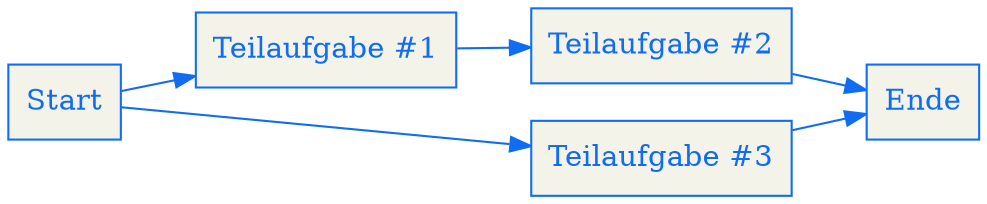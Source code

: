digraph G {
    #########
    # STYLE #
    #########

    # draw edges behind nodes (not working for subgraphs)
    outputorder=edgesfirst;

    # allow compound nides
    compound=true;

    # layout from left to right
    rankdir="LR";

    # specify font for graph
    fontname = "Sans";

    edge [color="#106DF1"];

    node [color="#106DF1",
          fillcolor="#F4F3EA",
          fontcolor="#106DF1",
          style="filled",
          shape="rectangle"];

    ###################
    # GROUPS OF NODES #
    ###################

    # Google: "graphviz subgraph"

    ################
    # SINGLE NODES #
    ################
    start [label="Start"];
    end [label="Ende"];

    teil_1 [label="Teilaufgabe #1"];
    teil_2 [label="Teilaufgabe #2"];
    teil_3 [label="Teilaufgabe #3"];

    #########
    # EDGES #
    #########
    start -> teil_1 -> teil_2;
    start -> teil_3;

    teil_2 -> end;
    teil_3 -> end;
}
